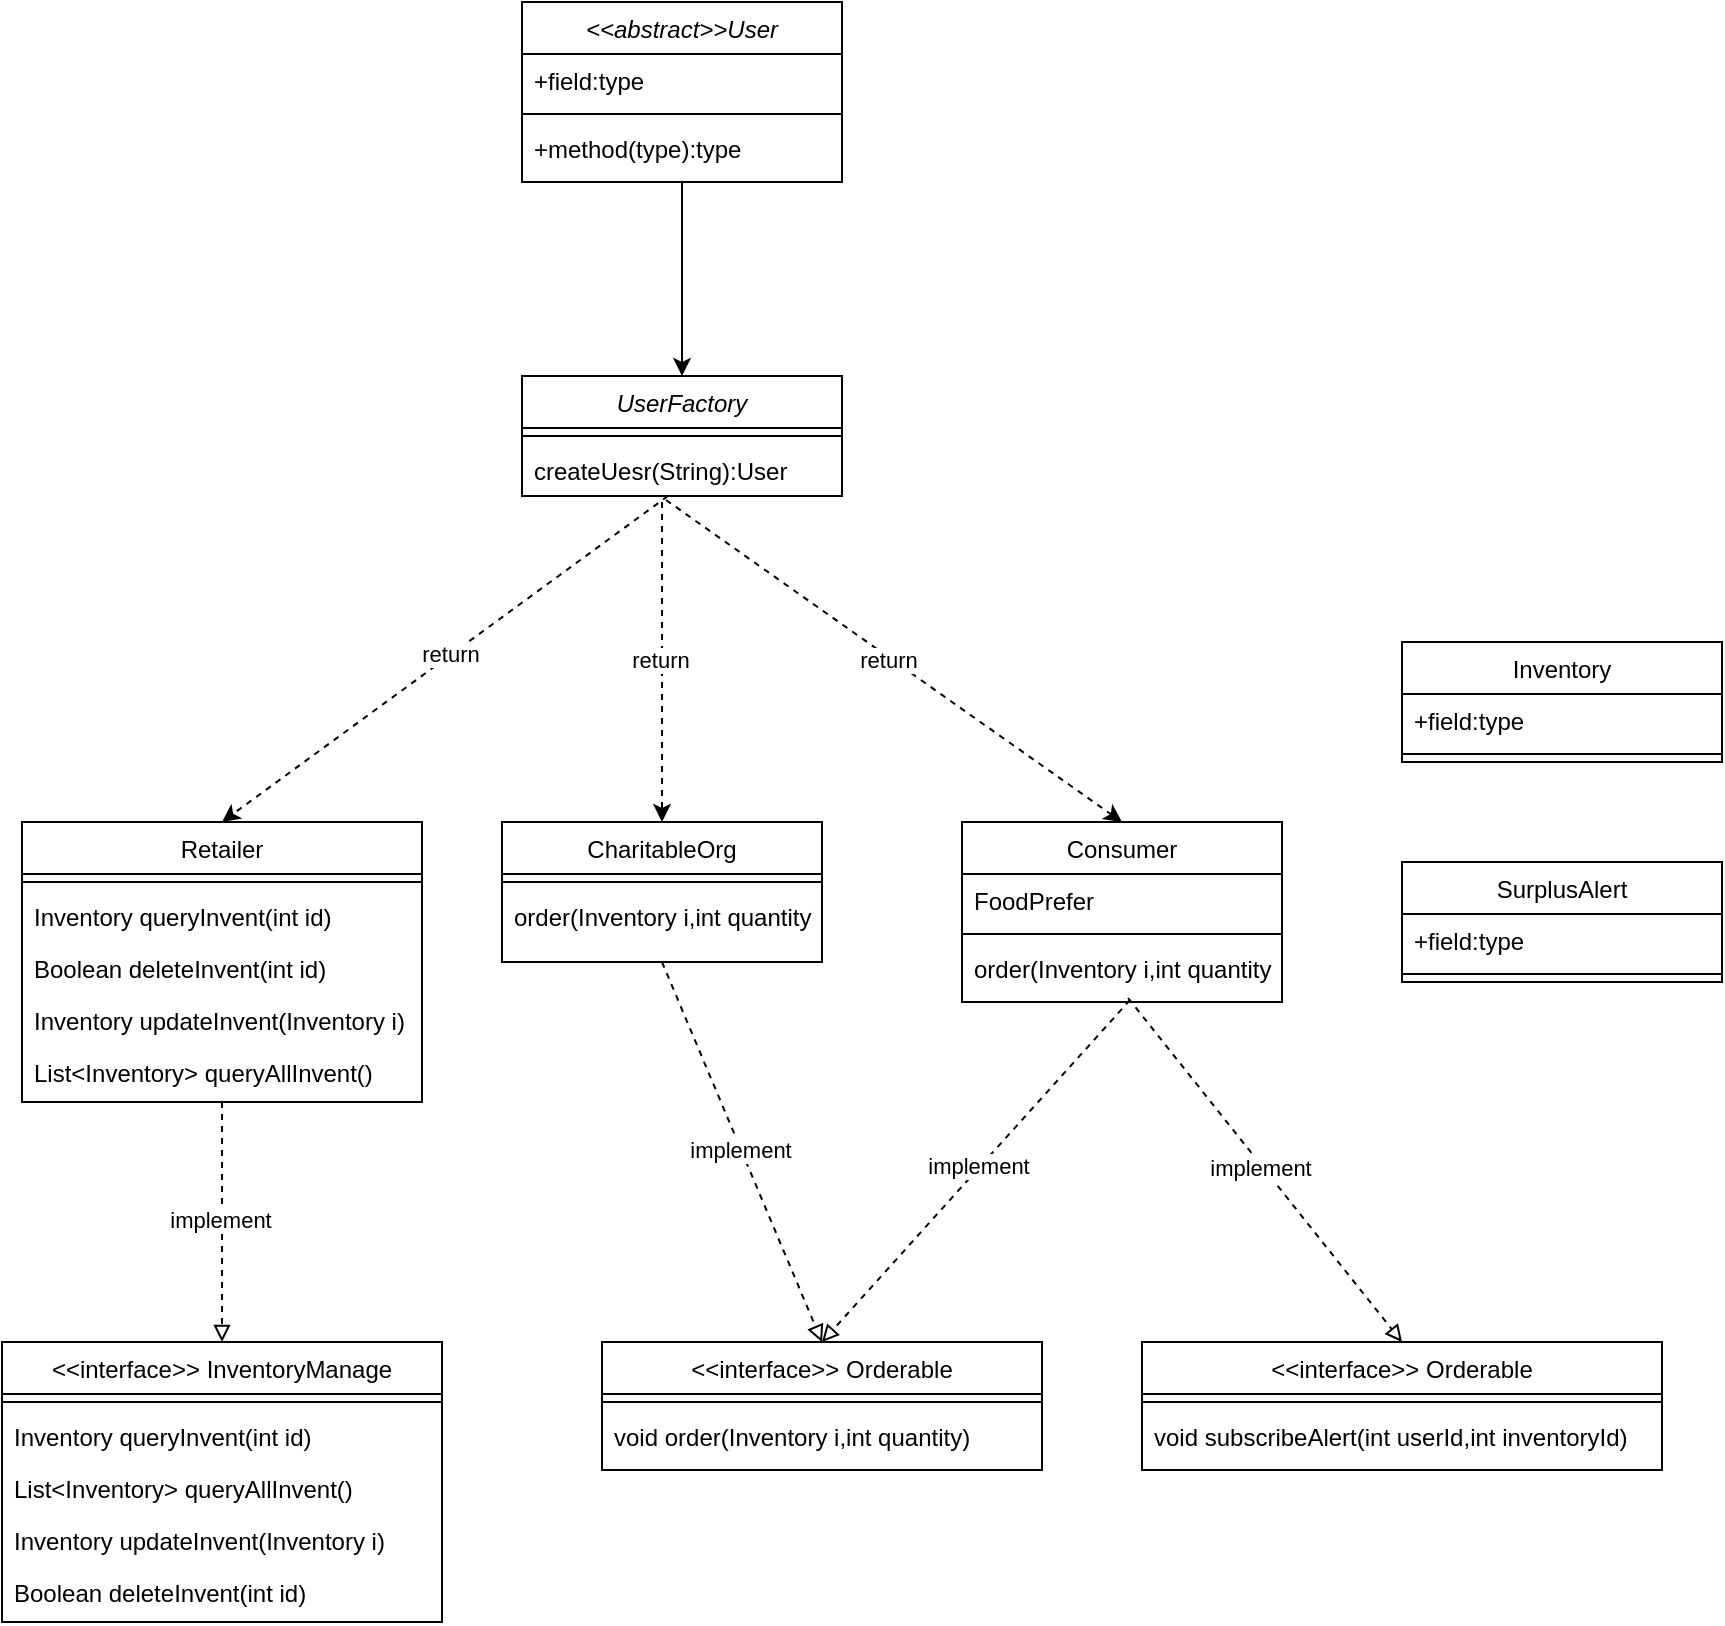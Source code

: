 <mxfile version="24.6.2" type="github">
  <diagram id="C5RBs43oDa-KdzZeNtuy" name="Page-1">
    <mxGraphModel dx="2261" dy="1915" grid="1" gridSize="10" guides="1" tooltips="1" connect="1" arrows="1" fold="1" page="1" pageScale="1" pageWidth="827" pageHeight="1169" math="0" shadow="0">
      <root>
        <mxCell id="WIyWlLk6GJQsqaUBKTNV-0" />
        <mxCell id="WIyWlLk6GJQsqaUBKTNV-1" parent="WIyWlLk6GJQsqaUBKTNV-0" />
        <mxCell id="zkfFHV4jXpPFQw0GAbJ--0" value="&lt;&lt;abstract&gt;&gt;User" style="swimlane;fontStyle=2;align=center;verticalAlign=top;childLayout=stackLayout;horizontal=1;startSize=26;horizontalStack=0;resizeParent=1;resizeLast=0;collapsible=1;marginBottom=0;rounded=0;shadow=0;strokeWidth=1;" parent="WIyWlLk6GJQsqaUBKTNV-1" vertex="1">
          <mxGeometry x="-130" y="-300" width="160" height="90" as="geometry">
            <mxRectangle x="230" y="140" width="160" height="26" as="alternateBounds" />
          </mxGeometry>
        </mxCell>
        <mxCell id="zkfFHV4jXpPFQw0GAbJ--1" value="+field:type" style="text;align=left;verticalAlign=top;spacingLeft=4;spacingRight=4;overflow=hidden;rotatable=0;points=[[0,0.5],[1,0.5]];portConstraint=eastwest;" parent="zkfFHV4jXpPFQw0GAbJ--0" vertex="1">
          <mxGeometry y="26" width="160" height="26" as="geometry" />
        </mxCell>
        <mxCell id="zkfFHV4jXpPFQw0GAbJ--4" value="" style="line;html=1;strokeWidth=1;align=left;verticalAlign=middle;spacingTop=-1;spacingLeft=3;spacingRight=3;rotatable=0;labelPosition=right;points=[];portConstraint=eastwest;" parent="zkfFHV4jXpPFQw0GAbJ--0" vertex="1">
          <mxGeometry y="52" width="160" height="8" as="geometry" />
        </mxCell>
        <mxCell id="eb17CzlqfUndGL_Zppx8-62" value="+method(type):type" style="text;align=left;verticalAlign=top;spacingLeft=4;spacingRight=4;overflow=hidden;rotatable=0;points=[[0,0.5],[1,0.5]];portConstraint=eastwest;" parent="zkfFHV4jXpPFQw0GAbJ--0" vertex="1">
          <mxGeometry y="60" width="160" height="26" as="geometry" />
        </mxCell>
        <mxCell id="zkfFHV4jXpPFQw0GAbJ--6" value="Retailer" style="swimlane;fontStyle=0;align=center;verticalAlign=top;childLayout=stackLayout;horizontal=1;startSize=26;horizontalStack=0;resizeParent=1;resizeLast=0;collapsible=1;marginBottom=0;rounded=0;shadow=0;strokeWidth=1;" parent="WIyWlLk6GJQsqaUBKTNV-1" vertex="1">
          <mxGeometry x="-380" y="110" width="200" height="140" as="geometry">
            <mxRectangle x="130" y="380" width="160" height="26" as="alternateBounds" />
          </mxGeometry>
        </mxCell>
        <mxCell id="zkfFHV4jXpPFQw0GAbJ--9" value="" style="line;html=1;strokeWidth=1;align=left;verticalAlign=middle;spacingTop=-1;spacingLeft=3;spacingRight=3;rotatable=0;labelPosition=right;points=[];portConstraint=eastwest;" parent="zkfFHV4jXpPFQw0GAbJ--6" vertex="1">
          <mxGeometry y="26" width="200" height="8" as="geometry" />
        </mxCell>
        <mxCell id="M0Hb8qKK0P3fHZ3-gkDA-26" value="Inventory queryInvent(int id)" style="text;align=left;verticalAlign=top;spacingLeft=4;spacingRight=4;overflow=hidden;rotatable=0;points=[[0,0.5],[1,0.5]];portConstraint=eastwest;" vertex="1" parent="zkfFHV4jXpPFQw0GAbJ--6">
          <mxGeometry y="34" width="200" height="26" as="geometry" />
        </mxCell>
        <mxCell id="M0Hb8qKK0P3fHZ3-gkDA-29" value="Boolean deleteInvent(int id)" style="text;align=left;verticalAlign=top;spacingLeft=4;spacingRight=4;overflow=hidden;rotatable=0;points=[[0,0.5],[1,0.5]];portConstraint=eastwest;" vertex="1" parent="zkfFHV4jXpPFQw0GAbJ--6">
          <mxGeometry y="60" width="200" height="26" as="geometry" />
        </mxCell>
        <mxCell id="M0Hb8qKK0P3fHZ3-gkDA-28" value="Inventory updateInvent(Inventory i)" style="text;align=left;verticalAlign=top;spacingLeft=4;spacingRight=4;overflow=hidden;rotatable=0;points=[[0,0.5],[1,0.5]];portConstraint=eastwest;" vertex="1" parent="zkfFHV4jXpPFQw0GAbJ--6">
          <mxGeometry y="86" width="200" height="26" as="geometry" />
        </mxCell>
        <mxCell id="M0Hb8qKK0P3fHZ3-gkDA-27" value="List&lt;Inventory&gt; queryAllInvent()" style="text;align=left;verticalAlign=top;spacingLeft=4;spacingRight=4;overflow=hidden;rotatable=0;points=[[0,0.5],[1,0.5]];portConstraint=eastwest;" vertex="1" parent="zkfFHV4jXpPFQw0GAbJ--6">
          <mxGeometry y="112" width="200" height="26" as="geometry" />
        </mxCell>
        <mxCell id="zkfFHV4jXpPFQw0GAbJ--13" value="CharitableOrg" style="swimlane;fontStyle=0;align=center;verticalAlign=top;childLayout=stackLayout;horizontal=1;startSize=26;horizontalStack=0;resizeParent=1;resizeLast=0;collapsible=1;marginBottom=0;rounded=0;shadow=0;strokeWidth=1;" parent="WIyWlLk6GJQsqaUBKTNV-1" vertex="1">
          <mxGeometry x="-140" y="110" width="160" height="70" as="geometry">
            <mxRectangle x="340" y="380" width="170" height="26" as="alternateBounds" />
          </mxGeometry>
        </mxCell>
        <mxCell id="zkfFHV4jXpPFQw0GAbJ--15" value="" style="line;html=1;strokeWidth=1;align=left;verticalAlign=middle;spacingTop=-1;spacingLeft=3;spacingRight=3;rotatable=0;labelPosition=right;points=[];portConstraint=eastwest;" parent="zkfFHV4jXpPFQw0GAbJ--13" vertex="1">
          <mxGeometry y="26" width="160" height="8" as="geometry" />
        </mxCell>
        <mxCell id="eb17CzlqfUndGL_Zppx8-60" value="order(Inventory i,int quantity)" style="text;align=left;verticalAlign=top;spacingLeft=4;spacingRight=4;overflow=hidden;rotatable=0;points=[[0,0.5],[1,0.5]];portConstraint=eastwest;" parent="zkfFHV4jXpPFQw0GAbJ--13" vertex="1">
          <mxGeometry y="34" width="160" height="26" as="geometry" />
        </mxCell>
        <mxCell id="eb17CzlqfUndGL_Zppx8-6" value="Consumer" style="swimlane;fontStyle=0;align=center;verticalAlign=top;childLayout=stackLayout;horizontal=1;startSize=26;horizontalStack=0;resizeParent=1;resizeLast=0;collapsible=1;marginBottom=0;rounded=0;shadow=0;strokeWidth=1;" parent="WIyWlLk6GJQsqaUBKTNV-1" vertex="1">
          <mxGeometry x="90" y="110" width="160" height="90" as="geometry">
            <mxRectangle x="340" y="380" width="170" height="26" as="alternateBounds" />
          </mxGeometry>
        </mxCell>
        <mxCell id="eb17CzlqfUndGL_Zppx8-2" value="FoodPrefer" style="text;align=left;verticalAlign=top;spacingLeft=4;spacingRight=4;overflow=hidden;rotatable=0;points=[[0,0.5],[1,0.5]];portConstraint=eastwest;" parent="eb17CzlqfUndGL_Zppx8-6" vertex="1">
          <mxGeometry y="26" width="160" height="26" as="geometry" />
        </mxCell>
        <mxCell id="eb17CzlqfUndGL_Zppx8-54" value="" style="line;html=1;strokeWidth=1;align=left;verticalAlign=middle;spacingTop=-1;spacingLeft=3;spacingRight=3;rotatable=0;labelPosition=right;points=[];portConstraint=eastwest;" parent="eb17CzlqfUndGL_Zppx8-6" vertex="1">
          <mxGeometry y="52" width="160" height="8" as="geometry" />
        </mxCell>
        <mxCell id="eb17CzlqfUndGL_Zppx8-55" value="order(Inventory i,int quantity)" style="text;align=left;verticalAlign=top;spacingLeft=4;spacingRight=4;overflow=hidden;rotatable=0;points=[[0,0.5],[1,0.5]];portConstraint=eastwest;" parent="eb17CzlqfUndGL_Zppx8-6" vertex="1">
          <mxGeometry y="60" width="160" height="26" as="geometry" />
        </mxCell>
        <mxCell id="eb17CzlqfUndGL_Zppx8-20" value="&lt;&lt;interface&gt;&gt; Orderable" style="swimlane;fontStyle=0;align=center;verticalAlign=top;childLayout=stackLayout;horizontal=1;startSize=26;horizontalStack=0;resizeParent=1;resizeLast=0;collapsible=1;marginBottom=0;rounded=0;shadow=0;strokeWidth=1;" parent="WIyWlLk6GJQsqaUBKTNV-1" vertex="1">
          <mxGeometry x="-90" y="370" width="220" height="64" as="geometry">
            <mxRectangle x="550" y="140" width="160" height="26" as="alternateBounds" />
          </mxGeometry>
        </mxCell>
        <mxCell id="eb17CzlqfUndGL_Zppx8-26" value="" style="line;html=1;strokeWidth=1;align=left;verticalAlign=middle;spacingTop=-1;spacingLeft=3;spacingRight=3;rotatable=0;labelPosition=right;points=[];portConstraint=eastwest;" parent="eb17CzlqfUndGL_Zppx8-20" vertex="1">
          <mxGeometry y="26" width="220" height="8" as="geometry" />
        </mxCell>
        <mxCell id="eb17CzlqfUndGL_Zppx8-27" value="void order(Inventory i,int quantity)" style="text;align=left;verticalAlign=top;spacingLeft=4;spacingRight=4;overflow=hidden;rotatable=0;points=[[0,0.5],[1,0.5]];portConstraint=eastwest;" parent="eb17CzlqfUndGL_Zppx8-20" vertex="1">
          <mxGeometry y="34" width="220" height="26" as="geometry" />
        </mxCell>
        <mxCell id="M0Hb8qKK0P3fHZ3-gkDA-5" value="UserFactory" style="swimlane;fontStyle=2;align=center;verticalAlign=top;childLayout=stackLayout;horizontal=1;startSize=26;horizontalStack=0;resizeParent=1;resizeLast=0;collapsible=1;marginBottom=0;rounded=0;shadow=0;strokeWidth=1;" vertex="1" parent="WIyWlLk6GJQsqaUBKTNV-1">
          <mxGeometry x="-130" y="-113" width="160" height="60" as="geometry">
            <mxRectangle x="230" y="140" width="160" height="26" as="alternateBounds" />
          </mxGeometry>
        </mxCell>
        <mxCell id="M0Hb8qKK0P3fHZ3-gkDA-7" value="" style="line;html=1;strokeWidth=1;align=left;verticalAlign=middle;spacingTop=-1;spacingLeft=3;spacingRight=3;rotatable=0;labelPosition=right;points=[];portConstraint=eastwest;" vertex="1" parent="M0Hb8qKK0P3fHZ3-gkDA-5">
          <mxGeometry y="26" width="160" height="8" as="geometry" />
        </mxCell>
        <mxCell id="M0Hb8qKK0P3fHZ3-gkDA-8" value="createUesr(String):User" style="text;align=left;verticalAlign=top;spacingLeft=4;spacingRight=4;overflow=hidden;rotatable=0;points=[[0,0.5],[1,0.5]];portConstraint=eastwest;" vertex="1" parent="M0Hb8qKK0P3fHZ3-gkDA-5">
          <mxGeometry y="34" width="160" height="26" as="geometry" />
        </mxCell>
        <mxCell id="M0Hb8qKK0P3fHZ3-gkDA-9" value="" style="endArrow=classic;html=1;rounded=0;exitX=0.5;exitY=1;exitDx=0;exitDy=0;" edge="1" parent="WIyWlLk6GJQsqaUBKTNV-1" source="zkfFHV4jXpPFQw0GAbJ--0" target="M0Hb8qKK0P3fHZ3-gkDA-5">
          <mxGeometry width="50" height="50" relative="1" as="geometry">
            <mxPoint x="-60" y="-160" as="sourcePoint" />
            <mxPoint x="90" y="40" as="targetPoint" />
          </mxGeometry>
        </mxCell>
        <mxCell id="M0Hb8qKK0P3fHZ3-gkDA-10" value="" style="endArrow=classic;html=1;rounded=0;dashed=1;exitX=0.456;exitY=1;exitDx=0;exitDy=0;exitPerimeter=0;entryX=0.5;entryY=0;entryDx=0;entryDy=0;" edge="1" parent="WIyWlLk6GJQsqaUBKTNV-1" source="M0Hb8qKK0P3fHZ3-gkDA-8" target="zkfFHV4jXpPFQw0GAbJ--6">
          <mxGeometry width="50" height="50" relative="1" as="geometry">
            <mxPoint x="-300" y="60" as="sourcePoint" />
            <mxPoint x="-130" y="20" as="targetPoint" />
          </mxGeometry>
        </mxCell>
        <mxCell id="M0Hb8qKK0P3fHZ3-gkDA-11" value="return" style="edgeLabel;html=1;align=center;verticalAlign=middle;resizable=0;points=[];" vertex="1" connectable="0" parent="M0Hb8qKK0P3fHZ3-gkDA-10">
          <mxGeometry x="-0.021" y="-1" relative="1" as="geometry">
            <mxPoint as="offset" />
          </mxGeometry>
        </mxCell>
        <mxCell id="M0Hb8qKK0P3fHZ3-gkDA-12" value="" style="endArrow=classic;html=1;rounded=0;dashed=1;entryX=0.5;entryY=0;entryDx=0;entryDy=0;" edge="1" parent="WIyWlLk6GJQsqaUBKTNV-1" target="zkfFHV4jXpPFQw0GAbJ--13">
          <mxGeometry width="50" height="50" relative="1" as="geometry">
            <mxPoint x="-60" y="-50" as="sourcePoint" />
            <mxPoint x="-250" y="120" as="targetPoint" />
          </mxGeometry>
        </mxCell>
        <mxCell id="M0Hb8qKK0P3fHZ3-gkDA-13" value="return" style="edgeLabel;html=1;align=center;verticalAlign=middle;resizable=0;points=[];" vertex="1" connectable="0" parent="M0Hb8qKK0P3fHZ3-gkDA-12">
          <mxGeometry x="-0.021" y="-1" relative="1" as="geometry">
            <mxPoint as="offset" />
          </mxGeometry>
        </mxCell>
        <mxCell id="M0Hb8qKK0P3fHZ3-gkDA-14" value="" style="endArrow=classic;html=1;rounded=0;dashed=1;entryX=0.5;entryY=0;entryDx=0;entryDy=0;exitX=0.45;exitY=1.077;exitDx=0;exitDy=0;exitPerimeter=0;" edge="1" parent="WIyWlLk6GJQsqaUBKTNV-1" source="M0Hb8qKK0P3fHZ3-gkDA-8" target="eb17CzlqfUndGL_Zppx8-6">
          <mxGeometry width="50" height="50" relative="1" as="geometry">
            <mxPoint x="-50" y="-40" as="sourcePoint" />
            <mxPoint x="-30" y="120" as="targetPoint" />
          </mxGeometry>
        </mxCell>
        <mxCell id="M0Hb8qKK0P3fHZ3-gkDA-15" value="return" style="edgeLabel;html=1;align=center;verticalAlign=middle;resizable=0;points=[];" vertex="1" connectable="0" parent="M0Hb8qKK0P3fHZ3-gkDA-14">
          <mxGeometry x="-0.021" y="-1" relative="1" as="geometry">
            <mxPoint as="offset" />
          </mxGeometry>
        </mxCell>
        <mxCell id="M0Hb8qKK0P3fHZ3-gkDA-16" value="" style="endArrow=block;html=1;rounded=0;dashed=1;strokeColor=default;endFill=0;entryX=0.5;entryY=0;entryDx=0;entryDy=0;exitX=0.5;exitY=1;exitDx=0;exitDy=0;" edge="1" parent="WIyWlLk6GJQsqaUBKTNV-1" source="zkfFHV4jXpPFQw0GAbJ--13" target="eb17CzlqfUndGL_Zppx8-20">
          <mxGeometry width="50" height="50" relative="1" as="geometry">
            <mxPoint x="-70" y="320" as="sourcePoint" />
            <mxPoint x="-70" y="220" as="targetPoint" />
          </mxGeometry>
        </mxCell>
        <mxCell id="M0Hb8qKK0P3fHZ3-gkDA-17" value="implement" style="edgeLabel;html=1;align=center;verticalAlign=middle;resizable=0;points=[];" vertex="1" connectable="0" parent="M0Hb8qKK0P3fHZ3-gkDA-16">
          <mxGeometry x="-0.021" y="-1" relative="1" as="geometry">
            <mxPoint as="offset" />
          </mxGeometry>
        </mxCell>
        <mxCell id="M0Hb8qKK0P3fHZ3-gkDA-18" value="" style="endArrow=block;html=1;rounded=0;dashed=1;strokeColor=default;endFill=0;exitX=0.525;exitY=1.115;exitDx=0;exitDy=0;exitPerimeter=0;" edge="1" parent="WIyWlLk6GJQsqaUBKTNV-1" source="eb17CzlqfUndGL_Zppx8-55">
          <mxGeometry width="50" height="50" relative="1" as="geometry">
            <mxPoint x="169" y="220" as="sourcePoint" />
            <mxPoint x="20" y="370" as="targetPoint" />
          </mxGeometry>
        </mxCell>
        <mxCell id="M0Hb8qKK0P3fHZ3-gkDA-19" value="implement" style="edgeLabel;html=1;align=center;verticalAlign=middle;resizable=0;points=[];" vertex="1" connectable="0" parent="M0Hb8qKK0P3fHZ3-gkDA-18">
          <mxGeometry x="-0.021" y="-1" relative="1" as="geometry">
            <mxPoint as="offset" />
          </mxGeometry>
        </mxCell>
        <mxCell id="M0Hb8qKK0P3fHZ3-gkDA-20" value="&lt;&lt;interface&gt;&gt; InventoryManage" style="swimlane;fontStyle=0;align=center;verticalAlign=top;childLayout=stackLayout;horizontal=1;startSize=26;horizontalStack=0;resizeParent=1;resizeLast=0;collapsible=1;marginBottom=0;rounded=0;shadow=0;strokeWidth=1;" vertex="1" parent="WIyWlLk6GJQsqaUBKTNV-1">
          <mxGeometry x="-390" y="370" width="220" height="140" as="geometry">
            <mxRectangle x="550" y="140" width="160" height="26" as="alternateBounds" />
          </mxGeometry>
        </mxCell>
        <mxCell id="M0Hb8qKK0P3fHZ3-gkDA-21" value="" style="line;html=1;strokeWidth=1;align=left;verticalAlign=middle;spacingTop=-1;spacingLeft=3;spacingRight=3;rotatable=0;labelPosition=right;points=[];portConstraint=eastwest;" vertex="1" parent="M0Hb8qKK0P3fHZ3-gkDA-20">
          <mxGeometry y="26" width="220" height="8" as="geometry" />
        </mxCell>
        <mxCell id="M0Hb8qKK0P3fHZ3-gkDA-22" value="Inventory queryInvent(int id)" style="text;align=left;verticalAlign=top;spacingLeft=4;spacingRight=4;overflow=hidden;rotatable=0;points=[[0,0.5],[1,0.5]];portConstraint=eastwest;" vertex="1" parent="M0Hb8qKK0P3fHZ3-gkDA-20">
          <mxGeometry y="34" width="220" height="26" as="geometry" />
        </mxCell>
        <mxCell id="M0Hb8qKK0P3fHZ3-gkDA-23" value="List&lt;Inventory&gt; queryAllInvent()" style="text;align=left;verticalAlign=top;spacingLeft=4;spacingRight=4;overflow=hidden;rotatable=0;points=[[0,0.5],[1,0.5]];portConstraint=eastwest;" vertex="1" parent="M0Hb8qKK0P3fHZ3-gkDA-20">
          <mxGeometry y="60" width="220" height="26" as="geometry" />
        </mxCell>
        <mxCell id="M0Hb8qKK0P3fHZ3-gkDA-24" value="Inventory updateInvent(Inventory i)" style="text;align=left;verticalAlign=top;spacingLeft=4;spacingRight=4;overflow=hidden;rotatable=0;points=[[0,0.5],[1,0.5]];portConstraint=eastwest;" vertex="1" parent="M0Hb8qKK0P3fHZ3-gkDA-20">
          <mxGeometry y="86" width="220" height="26" as="geometry" />
        </mxCell>
        <mxCell id="M0Hb8qKK0P3fHZ3-gkDA-25" value="Boolean deleteInvent(int id)" style="text;align=left;verticalAlign=top;spacingLeft=4;spacingRight=4;overflow=hidden;rotatable=0;points=[[0,0.5],[1,0.5]];portConstraint=eastwest;" vertex="1" parent="M0Hb8qKK0P3fHZ3-gkDA-20">
          <mxGeometry y="112" width="220" height="26" as="geometry" />
        </mxCell>
        <mxCell id="M0Hb8qKK0P3fHZ3-gkDA-30" value="" style="endArrow=block;html=1;rounded=0;dashed=1;strokeColor=default;endFill=0;entryX=0.5;entryY=0;entryDx=0;entryDy=0;exitX=0.5;exitY=1;exitDx=0;exitDy=0;" edge="1" parent="WIyWlLk6GJQsqaUBKTNV-1" source="zkfFHV4jXpPFQw0GAbJ--6" target="M0Hb8qKK0P3fHZ3-gkDA-20">
          <mxGeometry width="50" height="50" relative="1" as="geometry">
            <mxPoint x="-50" y="190" as="sourcePoint" />
            <mxPoint x="30" y="380" as="targetPoint" />
          </mxGeometry>
        </mxCell>
        <mxCell id="M0Hb8qKK0P3fHZ3-gkDA-31" value="implement" style="edgeLabel;html=1;align=center;verticalAlign=middle;resizable=0;points=[];" vertex="1" connectable="0" parent="M0Hb8qKK0P3fHZ3-gkDA-30">
          <mxGeometry x="-0.021" y="-1" relative="1" as="geometry">
            <mxPoint as="offset" />
          </mxGeometry>
        </mxCell>
        <mxCell id="M0Hb8qKK0P3fHZ3-gkDA-32" value="&lt;&lt;interface&gt;&gt; Orderable" style="swimlane;fontStyle=0;align=center;verticalAlign=top;childLayout=stackLayout;horizontal=1;startSize=26;horizontalStack=0;resizeParent=1;resizeLast=0;collapsible=1;marginBottom=0;rounded=0;shadow=0;strokeWidth=1;" vertex="1" parent="WIyWlLk6GJQsqaUBKTNV-1">
          <mxGeometry x="180" y="370" width="260" height="64" as="geometry">
            <mxRectangle x="550" y="140" width="160" height="26" as="alternateBounds" />
          </mxGeometry>
        </mxCell>
        <mxCell id="M0Hb8qKK0P3fHZ3-gkDA-33" value="" style="line;html=1;strokeWidth=1;align=left;verticalAlign=middle;spacingTop=-1;spacingLeft=3;spacingRight=3;rotatable=0;labelPosition=right;points=[];portConstraint=eastwest;" vertex="1" parent="M0Hb8qKK0P3fHZ3-gkDA-32">
          <mxGeometry y="26" width="260" height="8" as="geometry" />
        </mxCell>
        <mxCell id="M0Hb8qKK0P3fHZ3-gkDA-34" value="void subscribeAlert(int userId,int inventoryId)" style="text;align=left;verticalAlign=top;spacingLeft=4;spacingRight=4;overflow=hidden;rotatable=0;points=[[0,0.5],[1,0.5]];portConstraint=eastwest;" vertex="1" parent="M0Hb8qKK0P3fHZ3-gkDA-32">
          <mxGeometry y="34" width="260" height="26" as="geometry" />
        </mxCell>
        <mxCell id="M0Hb8qKK0P3fHZ3-gkDA-35" value="" style="endArrow=block;html=1;rounded=0;dashed=1;strokeColor=default;endFill=0;exitX=0.519;exitY=1.077;exitDx=0;exitDy=0;exitPerimeter=0;entryX=0.5;entryY=0;entryDx=0;entryDy=0;" edge="1" parent="WIyWlLk6GJQsqaUBKTNV-1" source="eb17CzlqfUndGL_Zppx8-55" target="M0Hb8qKK0P3fHZ3-gkDA-32">
          <mxGeometry width="50" height="50" relative="1" as="geometry">
            <mxPoint x="184" y="209" as="sourcePoint" />
            <mxPoint x="30" y="380" as="targetPoint" />
          </mxGeometry>
        </mxCell>
        <mxCell id="M0Hb8qKK0P3fHZ3-gkDA-36" value="implement" style="edgeLabel;html=1;align=center;verticalAlign=middle;resizable=0;points=[];" vertex="1" connectable="0" parent="M0Hb8qKK0P3fHZ3-gkDA-35">
          <mxGeometry x="-0.021" y="-1" relative="1" as="geometry">
            <mxPoint as="offset" />
          </mxGeometry>
        </mxCell>
        <mxCell id="M0Hb8qKK0P3fHZ3-gkDA-37" value="Inventory" style="swimlane;fontStyle=0;align=center;verticalAlign=top;childLayout=stackLayout;horizontal=1;startSize=26;horizontalStack=0;resizeParent=1;resizeLast=0;collapsible=1;marginBottom=0;rounded=0;shadow=0;strokeWidth=1;" vertex="1" parent="WIyWlLk6GJQsqaUBKTNV-1">
          <mxGeometry x="310" y="20" width="160" height="60" as="geometry">
            <mxRectangle x="340" y="380" width="170" height="26" as="alternateBounds" />
          </mxGeometry>
        </mxCell>
        <mxCell id="M0Hb8qKK0P3fHZ3-gkDA-38" value="+field:type" style="text;align=left;verticalAlign=top;spacingLeft=4;spacingRight=4;overflow=hidden;rotatable=0;points=[[0,0.5],[1,0.5]];portConstraint=eastwest;" vertex="1" parent="M0Hb8qKK0P3fHZ3-gkDA-37">
          <mxGeometry y="26" width="160" height="26" as="geometry" />
        </mxCell>
        <mxCell id="M0Hb8qKK0P3fHZ3-gkDA-39" value="" style="line;html=1;strokeWidth=1;align=left;verticalAlign=middle;spacingTop=-1;spacingLeft=3;spacingRight=3;rotatable=0;labelPosition=right;points=[];portConstraint=eastwest;" vertex="1" parent="M0Hb8qKK0P3fHZ3-gkDA-37">
          <mxGeometry y="52" width="160" height="8" as="geometry" />
        </mxCell>
        <mxCell id="M0Hb8qKK0P3fHZ3-gkDA-41" value="SurplusAlert" style="swimlane;fontStyle=0;align=center;verticalAlign=top;childLayout=stackLayout;horizontal=1;startSize=26;horizontalStack=0;resizeParent=1;resizeLast=0;collapsible=1;marginBottom=0;rounded=0;shadow=0;strokeWidth=1;" vertex="1" parent="WIyWlLk6GJQsqaUBKTNV-1">
          <mxGeometry x="310" y="130" width="160" height="60" as="geometry">
            <mxRectangle x="340" y="380" width="170" height="26" as="alternateBounds" />
          </mxGeometry>
        </mxCell>
        <mxCell id="M0Hb8qKK0P3fHZ3-gkDA-42" value="+field:type" style="text;align=left;verticalAlign=top;spacingLeft=4;spacingRight=4;overflow=hidden;rotatable=0;points=[[0,0.5],[1,0.5]];portConstraint=eastwest;" vertex="1" parent="M0Hb8qKK0P3fHZ3-gkDA-41">
          <mxGeometry y="26" width="160" height="26" as="geometry" />
        </mxCell>
        <mxCell id="M0Hb8qKK0P3fHZ3-gkDA-43" value="" style="line;html=1;strokeWidth=1;align=left;verticalAlign=middle;spacingTop=-1;spacingLeft=3;spacingRight=3;rotatable=0;labelPosition=right;points=[];portConstraint=eastwest;" vertex="1" parent="M0Hb8qKK0P3fHZ3-gkDA-41">
          <mxGeometry y="52" width="160" height="8" as="geometry" />
        </mxCell>
      </root>
    </mxGraphModel>
  </diagram>
</mxfile>
